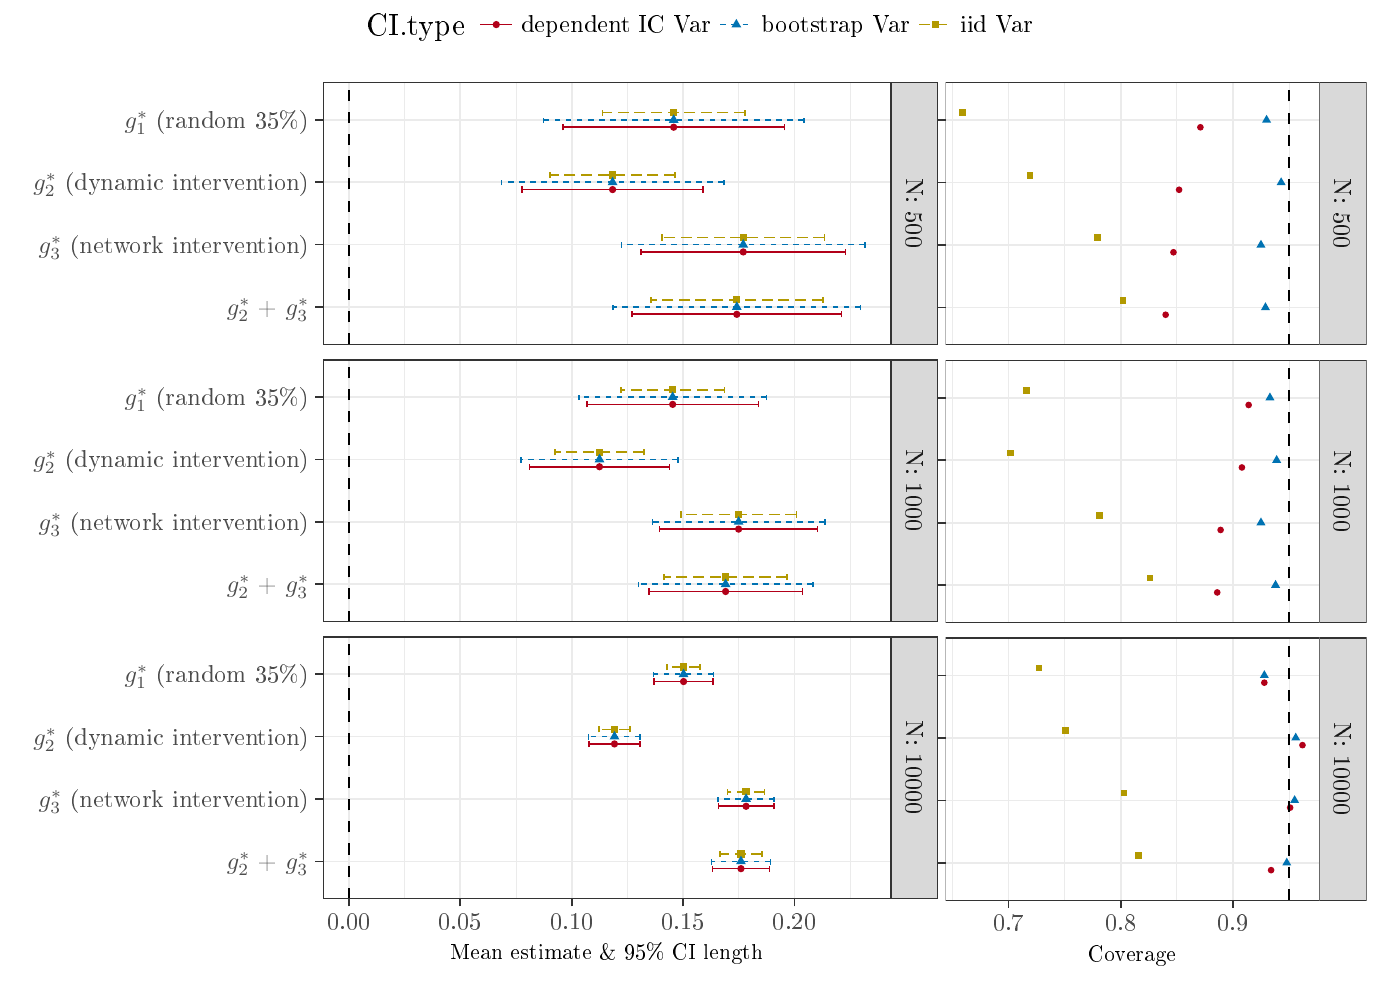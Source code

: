 % Created by tikzDevice version 0.10.1 on 2017-02-12 16:04:31
% !TEX encoding = UTF-8 Unicode
\documentclass[english]{article}
\nonstopmode

\usepackage{tikz}

\usepackage[active,tightpage,psfixbb]{preview}

\PreviewEnvironment{pgfpicture}

\setlength\PreviewBorder{0pt}

\newcommand{\SweaveOpts}[1]{}  % do not interfere with LaTeX
\newcommand{\SweaveInput}[1]{} % because they are not real TeX commands
\newcommand{\Sexpr}[1]{}       % will only be parsed by R

 % \documentclass[a4paper]{article}
\usepackage[T1]{fontenc}
\usepackage[latin9]{inputenc} % \usepackage[utf8]{inputenc}
\usepackage{geometry}
% \geometry{verbose,tmargin=2cm,bmargin=2cm,lmargin=3cm,rmargin=3cm}
\usepackage{amsthm, amsmath,amssymb} % ,amsfonts
\usepackage{setspace}
\usepackage{esint}
\usepackage[authoryear]{natbib}
\onehalfspacing

\makeatletter
\usepackage{authblk}
\usepackage[multiple]{footmisc}
\usepackage{pdflscape}
\usepackage{booktabs}

% \usepackage{jheppub}
%%\usepackage[round]{natbib}
\usepackage[colorlinks=true,urlcolor=blue]{hyperref}
\usepackage{graphicx}
\usepackage{pdflscape}
\usepackage{color}
\usepackage{float}

\definecolor{blue}{rgb}{.2,.2,.7}
\definecolor{red}{rgb}{.7,.2,.2}
\definecolor{green}{rgb}{0,.6,.3}
\definecolor{gray}{rgb}{0.45,0.45,0.45}
\newcommand{\btext}[1]{\textcolor{blue}{#1}}
\newcommand{\rtext}[1]{\textcolor{red}{#1}}
\newcommand{\gtext}[1]{\textcolor{green}{#1}}
\newcommand{\wtext}[1]{\textcolor{white}{#1}}
\newcommand{\old}[1]{\textcolor{gray}{#1}}
\definecolor{gray90}{RGB}{229,229,229}
\definecolor{gray77}{RGB}{196,196,196}
\definecolor{gray60}{RGB}{153,153,153}

\renewcommand{\thefootnote}{\alph{footnote}}
%%\newcommand{\acronym}[1]{\textsc{#1}}
%%\newcommand{\class}[1]{\mbox{\textsf{#1}}}
\newcommand{\code}[1]{\mbox{\texttt{#1}}}
\newcommand{\pkg}[1]{{\normalfont\fontseries{b}\selectfont #1}}
\newcommand{\proglang}[1]{\textsf{#1}}

\newcommand\XOR{\mathbin{\char`\^}}
\newcommand\independent{\protect\mathpalette{\protect\independenT}{\perp}}
\def\independenT#1#2{\mathrel{\rlap{$#1#2$}\mkern2mu{#1#2}}}

\theoremstyle{plain}
\newtheorem*{thm*}{\protect\theoremname}
\theoremstyle{plain}
\newtheorem*{lem*}{\protect\lemmaname}

\makeatother
\usepackage{babel}
\providecommand{\lemmaname}{Lemma}
\providecommand{\theoremname}{Theorem}


%\VignetteEngine{knitr::knitr}
%\VignetteIndexEntry{Introduction}



\begin{document}

\begin{tikzpicture}[x=1pt,y=1pt]
\definecolor{fillColor}{RGB}{255,255,255}
\path[use as bounding box,fill=fillColor,fill opacity=0.00] (0,0) rectangle (505.89,361.35);
\begin{scope}
\path[clip] (  0.00,  0.00) rectangle (505.89,361.35);
\definecolor{fillColor}{RGB}{255,255,255}

\path[fill=fillColor] (126.74,339.55) rectangle (379.15,365.38);
\end{scope}
\begin{scope}
\path[clip] (  0.00,  0.00) rectangle (505.89,361.35);
\definecolor{drawColor}{RGB}{0,0,0}

\node[text=drawColor,anchor=base west,inner sep=0pt, outer sep=0pt, scale=  1.10] at (132.43,348.68) {CI.type};
\end{scope}
\begin{scope}
\path[clip] (  0.00,  0.00) rectangle (505.89,361.35);
\definecolor{fillColor}{RGB}{255,255,255}

\path[fill=fillColor] (172.09,345.24) rectangle (186.54,359.69);
\end{scope}
\begin{scope}
\path[clip] (  0.00,  0.00) rectangle (505.89,361.35);
\definecolor{fillColor}{RGB}{178,0,25}

\path[fill=fillColor] (179.32,352.46) circle (  1.32);
\end{scope}
\begin{scope}
\path[clip] (  0.00,  0.00) rectangle (505.89,361.35);
\definecolor{drawColor}{RGB}{178,0,25}

\path[draw=drawColor,line width= 0.6pt,line join=round] (173.53,352.46) -- (185.10,352.46);
\end{scope}
\begin{scope}
\path[clip] (  0.00,  0.00) rectangle (505.89,361.35);
\definecolor{fillColor}{RGB}{255,255,255}

\path[fill=fillColor] (258.85,345.24) rectangle (273.31,359.69);
\end{scope}
\begin{scope}
\path[clip] (  0.00,  0.00) rectangle (505.89,361.35);
\definecolor{fillColor}{RGB}{0,114,178}

\path[fill=fillColor] (266.08,354.52) --
	(267.86,351.44) --
	(264.30,351.44) --
	cycle;
\end{scope}
\begin{scope}
\path[clip] (  0.00,  0.00) rectangle (505.89,361.35);
\definecolor{drawColor}{RGB}{0,114,178}

\path[draw=drawColor,line width= 0.6pt,dash pattern=on 2pt off 2pt ,line join=round] (260.30,352.46) -- (271.86,352.46);
\end{scope}
\begin{scope}
\path[clip] (  0.00,  0.00) rectangle (505.89,361.35);
\definecolor{fillColor}{RGB}{255,255,255}

\path[fill=fillColor] (330.78,345.24) rectangle (345.24,359.69);
\end{scope}
\begin{scope}
\path[clip] (  0.00,  0.00) rectangle (505.89,361.35);
\definecolor{fillColor}{RGB}{178,153,0}

\path[fill=fillColor] (336.69,351.14) --
	(339.33,351.14) --
	(339.33,353.78) --
	(336.69,353.78) --
	cycle;
\end{scope}
\begin{scope}
\path[clip] (  0.00,  0.00) rectangle (505.89,361.35);
\definecolor{drawColor}{RGB}{178,153,0}

\path[draw=drawColor,line width= 0.6pt,dash pattern=on 4pt off 2pt ,line join=round] (332.23,352.46) -- (343.79,352.46);
\end{scope}
\begin{scope}
\path[clip] (  0.00,  0.00) rectangle (505.89,361.35);
\definecolor{drawColor}{RGB}{0,0,0}

\node[text=drawColor,anchor=base west,inner sep=0pt, outer sep=0pt, scale=  0.88] at (188.35,349.43) {dependent IC Var};
\end{scope}
\begin{scope}
\path[clip] (  0.00,  0.00) rectangle (505.89,361.35);
\definecolor{drawColor}{RGB}{0,0,0}

\node[text=drawColor,anchor=base west,inner sep=0pt, outer sep=0pt, scale=  0.88] at (275.11,349.43) {bootstrap Var};
\end{scope}
\begin{scope}
\path[clip] (  0.00,  0.00) rectangle (505.89,361.35);
\definecolor{drawColor}{RGB}{0,0,0}

\node[text=drawColor,anchor=base west,inner sep=0pt, outer sep=0pt, scale=  0.88] at (347.04,349.43) {iid Var};
\end{scope}
\begin{scope}
\path[clip] (  0.00,  0.00) rectangle (338.95,343.58);
\definecolor{drawColor}{RGB}{255,255,255}
\definecolor{fillColor}{RGB}{255,255,255}

\path[draw=drawColor,line width= 0.6pt,line join=round,line cap=round,fill=fillColor] (  0.00,  0.00) rectangle (338.95,343.58);
\end{scope}
\begin{scope}
\path[clip] (116.73,236.88) rectangle (321.89,331.53);
\definecolor{fillColor}{RGB}{255,255,255}

\path[fill=fillColor] (116.73,236.88) rectangle (321.89,331.53);
\definecolor{drawColor}{gray}{0.92}

\path[draw=drawColor,line width= 0.3pt,line join=round] (146.19,236.88) --
	(146.19,331.53);

\path[draw=drawColor,line width= 0.3pt,line join=round] (186.46,236.88) --
	(186.46,331.53);

\path[draw=drawColor,line width= 0.3pt,line join=round] (226.73,236.88) --
	(226.73,331.53);

\path[draw=drawColor,line width= 0.3pt,line join=round] (267.00,236.88) --
	(267.00,331.53);

\path[draw=drawColor,line width= 0.3pt,line join=round] (307.27,236.88) --
	(307.27,331.53);

\path[draw=drawColor,line width= 0.6pt,line join=round] (116.73,250.40) --
	(321.89,250.40);

\path[draw=drawColor,line width= 0.6pt,line join=round] (116.73,272.94) --
	(321.89,272.94);

\path[draw=drawColor,line width= 0.6pt,line join=round] (116.73,295.47) --
	(321.89,295.47);

\path[draw=drawColor,line width= 0.6pt,line join=round] (116.73,318.01) --
	(321.89,318.01);

\path[draw=drawColor,line width= 0.6pt,line join=round] (126.06,236.88) --
	(126.06,331.53);

\path[draw=drawColor,line width= 0.6pt,line join=round] (166.33,236.88) --
	(166.33,331.53);

\path[draw=drawColor,line width= 0.6pt,line join=round] (206.60,236.88) --
	(206.60,331.53);

\path[draw=drawColor,line width= 0.6pt,line join=round] (246.87,236.88) --
	(246.87,331.53);

\path[draw=drawColor,line width= 0.6pt,line join=round] (287.14,236.88) --
	(287.14,331.53);
\definecolor{fillColor}{RGB}{178,153,0}

\path[fill=fillColor] (264.92,251.71) --
	(267.56,251.71) --
	(267.56,254.35) --
	(264.92,254.35) --
	cycle;
\definecolor{fillColor}{RGB}{0,114,178}

\path[fill=fillColor] (266.24,252.45) --
	(268.01,249.37) --
	(264.46,249.37) --
	cycle;
\definecolor{fillColor}{RGB}{178,0,25}

\path[fill=fillColor] (266.24,247.77) circle (  1.32);
\definecolor{fillColor}{RGB}{178,153,0}

\path[fill=fillColor] (267.25,274.25) --
	(269.88,274.25) --
	(269.88,276.89) --
	(267.25,276.89) --
	cycle;
\definecolor{fillColor}{RGB}{0,114,178}

\path[fill=fillColor] (268.57,274.99) --
	(270.34,271.91) --
	(266.79,271.91) --
	cycle;
\definecolor{fillColor}{RGB}{178,0,25}

\path[fill=fillColor] (268.57,270.31) circle (  1.32);
\definecolor{fillColor}{RGB}{178,153,0}

\path[fill=fillColor] (220.05,296.78) --
	(222.68,296.78) --
	(222.68,299.42) --
	(220.05,299.42) --
	cycle;
\definecolor{fillColor}{RGB}{0,114,178}

\path[fill=fillColor] (221.36,297.53) --
	(223.14,294.45) --
	(219.59,294.45) --
	cycle;
\definecolor{fillColor}{RGB}{178,0,25}

\path[fill=fillColor] (221.36,292.84) circle (  1.32);
\definecolor{fillColor}{RGB}{178,153,0}

\path[fill=fillColor] (242.11,319.32) --
	(244.75,319.32) --
	(244.75,321.96) --
	(242.11,321.96) --
	cycle;
\definecolor{fillColor}{RGB}{0,114,178}

\path[fill=fillColor] (243.43,320.06) --
	(245.21,316.99) --
	(241.65,316.99) --
	cycle;
\definecolor{fillColor}{RGB}{178,0,25}

\path[fill=fillColor] (243.43,315.38) circle (  1.32);
\definecolor{drawColor}{RGB}{178,153,0}

\path[draw=drawColor,line width= 0.6pt,dash pattern=on 4pt off 2pt ,line join=round] (297.28,251.90) --
	(297.28,254.16);

\path[draw=drawColor,line width= 0.6pt,dash pattern=on 4pt off 2pt ,line join=round] (297.28,253.03) --
	(235.19,253.03);

\path[draw=drawColor,line width= 0.6pt,dash pattern=on 4pt off 2pt ,line join=round] (235.19,251.90) --
	(235.19,254.16);
\definecolor{drawColor}{RGB}{0,114,178}

\path[draw=drawColor,line width= 0.6pt,dash pattern=on 2pt off 2pt ,line join=round] (310.91,249.27) --
	(310.91,251.53);

\path[draw=drawColor,line width= 0.6pt,dash pattern=on 2pt off 2pt ,line join=round] (310.91,250.40) --
	(221.57,250.40);

\path[draw=drawColor,line width= 0.6pt,dash pattern=on 2pt off 2pt ,line join=round] (221.57,249.27) --
	(221.57,251.53);
\definecolor{drawColor}{RGB}{178,0,25}

\path[draw=drawColor,line width= 0.6pt,line join=round] (304.10,246.64) --
	(304.10,248.90);

\path[draw=drawColor,line width= 0.6pt,line join=round] (304.10,247.77) --
	(228.37,247.77);

\path[draw=drawColor,line width= 0.6pt,line join=round] (228.37,246.64) --
	(228.37,248.90);
\definecolor{drawColor}{RGB}{178,153,0}

\path[draw=drawColor,line width= 0.6pt,dash pattern=on 4pt off 2pt ,line join=round] (297.92,274.44) --
	(297.92,276.69);

\path[draw=drawColor,line width= 0.6pt,dash pattern=on 4pt off 2pt ,line join=round] (297.92,275.57) --
	(239.21,275.57);

\path[draw=drawColor,line width= 0.6pt,dash pattern=on 4pt off 2pt ,line join=round] (239.21,274.44) --
	(239.21,276.69);
\definecolor{drawColor}{RGB}{0,114,178}

\path[draw=drawColor,line width= 0.6pt,dash pattern=on 2pt off 2pt ,line join=round] (312.56,271.81) --
	(312.56,274.06);

\path[draw=drawColor,line width= 0.6pt,dash pattern=on 2pt off 2pt ,line join=round] (312.56,272.94) --
	(224.57,272.94);

\path[draw=drawColor,line width= 0.6pt,dash pattern=on 2pt off 2pt ,line join=round] (224.57,271.81) --
	(224.57,274.06);
\definecolor{drawColor}{RGB}{178,0,25}

\path[draw=drawColor,line width= 0.6pt,line join=round] (305.51,269.18) --
	(305.51,271.43);

\path[draw=drawColor,line width= 0.6pt,line join=round] (305.51,270.31) --
	(231.62,270.31);

\path[draw=drawColor,line width= 0.6pt,line join=round] (231.62,269.18) --
	(231.62,271.43);
\definecolor{drawColor}{RGB}{178,153,0}

\path[draw=drawColor,line width= 0.6pt,dash pattern=on 4pt off 2pt ,line join=round] (243.91,296.98) --
	(243.91,299.23);

\path[draw=drawColor,line width= 0.6pt,dash pattern=on 4pt off 2pt ,line join=round] (243.91,298.10) --
	(198.82,298.10);

\path[draw=drawColor,line width= 0.6pt,dash pattern=on 4pt off 2pt ,line join=round] (198.82,296.98) --
	(198.82,299.23);
\definecolor{drawColor}{RGB}{0,114,178}

\path[draw=drawColor,line width= 0.6pt,dash pattern=on 2pt off 2pt ,line join=round] (261.56,294.35) --
	(261.56,296.60);

\path[draw=drawColor,line width= 0.6pt,dash pattern=on 2pt off 2pt ,line join=round] (261.56,295.47) --
	(181.17,295.47);

\path[draw=drawColor,line width= 0.6pt,dash pattern=on 2pt off 2pt ,line join=round] (181.17,294.35) --
	(181.17,296.60);
\definecolor{drawColor}{RGB}{178,0,25}

\path[draw=drawColor,line width= 0.6pt,line join=round] (254.00,291.72) --
	(254.00,293.97);

\path[draw=drawColor,line width= 0.6pt,line join=round] (254.00,292.84) --
	(188.73,292.84);

\path[draw=drawColor,line width= 0.6pt,line join=round] (188.73,291.72) --
	(188.73,293.97);
\definecolor{drawColor}{RGB}{178,153,0}

\path[draw=drawColor,line width= 0.6pt,dash pattern=on 4pt off 2pt ,line join=round] (269.21,319.51) --
	(269.21,321.77);

\path[draw=drawColor,line width= 0.6pt,dash pattern=on 4pt off 2pt ,line join=round] (269.21,320.64) --
	(217.65,320.64);

\path[draw=drawColor,line width= 0.6pt,dash pattern=on 4pt off 2pt ,line join=round] (217.65,319.51) --
	(217.65,321.77);
\definecolor{drawColor}{RGB}{0,114,178}

\path[draw=drawColor,line width= 0.6pt,dash pattern=on 2pt off 2pt ,line join=round] (290.46,316.88) --
	(290.46,319.14);

\path[draw=drawColor,line width= 0.6pt,dash pattern=on 2pt off 2pt ,line join=round] (290.46,318.01) --
	(196.40,318.01);

\path[draw=drawColor,line width= 0.6pt,dash pattern=on 2pt off 2pt ,line join=round] (196.40,316.88) --
	(196.40,319.14);
\definecolor{drawColor}{RGB}{178,0,25}

\path[draw=drawColor,line width= 0.6pt,line join=round] (283.51,314.26) --
	(283.51,316.51);

\path[draw=drawColor,line width= 0.6pt,line join=round] (283.51,315.38) --
	(203.35,315.38);

\path[draw=drawColor,line width= 0.6pt,line join=round] (203.35,314.26) --
	(203.35,316.51);
\definecolor{drawColor}{RGB}{0,0,0}

\path[draw=drawColor,line width= 0.6pt,dash pattern=on 4pt off 4pt ,line join=round] (126.06,236.88) -- (126.06,331.53);
\definecolor{drawColor}{gray}{0.20}

\path[draw=drawColor,line width= 0.6pt,line join=round,line cap=round] (116.73,236.88) rectangle (321.89,331.53);
\end{scope}
\begin{scope}
\path[clip] (116.73,136.72) rectangle (321.89,231.38);
\definecolor{fillColor}{RGB}{255,255,255}

\path[fill=fillColor] (116.73,136.72) rectangle (321.89,231.38);
\definecolor{drawColor}{gray}{0.92}

\path[draw=drawColor,line width= 0.3pt,line join=round] (146.19,136.72) --
	(146.19,231.38);

\path[draw=drawColor,line width= 0.3pt,line join=round] (186.46,136.72) --
	(186.46,231.38);

\path[draw=drawColor,line width= 0.3pt,line join=round] (226.73,136.72) --
	(226.73,231.38);

\path[draw=drawColor,line width= 0.3pt,line join=round] (267.00,136.72) --
	(267.00,231.38);

\path[draw=drawColor,line width= 0.3pt,line join=round] (307.27,136.72) --
	(307.27,231.38);

\path[draw=drawColor,line width= 0.6pt,line join=round] (116.73,150.24) --
	(321.89,150.24);

\path[draw=drawColor,line width= 0.6pt,line join=round] (116.73,172.78) --
	(321.89,172.78);

\path[draw=drawColor,line width= 0.6pt,line join=round] (116.73,195.32) --
	(321.89,195.32);

\path[draw=drawColor,line width= 0.6pt,line join=round] (116.73,217.86) --
	(321.89,217.86);

\path[draw=drawColor,line width= 0.6pt,line join=round] (126.06,136.72) --
	(126.06,231.38);

\path[draw=drawColor,line width= 0.6pt,line join=round] (166.33,136.72) --
	(166.33,231.38);

\path[draw=drawColor,line width= 0.6pt,line join=round] (206.60,136.72) --
	(206.60,231.38);

\path[draw=drawColor,line width= 0.6pt,line join=round] (246.87,136.72) --
	(246.87,231.38);

\path[draw=drawColor,line width= 0.6pt,line join=round] (287.14,136.72) --
	(287.14,231.38);
\definecolor{fillColor}{RGB}{178,153,0}

\path[fill=fillColor] (260.88,151.55) --
	(263.51,151.55) --
	(263.51,154.19) --
	(260.88,154.19) --
	cycle;
\definecolor{fillColor}{RGB}{0,114,178}

\path[fill=fillColor] (262.19,152.30) --
	(263.97,149.22) --
	(260.42,149.22) --
	cycle;
\definecolor{fillColor}{RGB}{178,0,25}

\path[fill=fillColor] (262.19,147.61) circle (  1.32);
\definecolor{fillColor}{RGB}{178,153,0}

\path[fill=fillColor] (265.57,174.09) --
	(268.21,174.09) --
	(268.21,176.73) --
	(265.57,176.73) --
	cycle;
\definecolor{fillColor}{RGB}{0,114,178}

\path[fill=fillColor] (266.89,174.83) --
	(268.67,171.75) --
	(265.11,171.75) --
	cycle;
\definecolor{fillColor}{RGB}{178,0,25}

\path[fill=fillColor] (266.89,170.15) circle (  1.32);
\definecolor{fillColor}{RGB}{178,153,0}

\path[fill=fillColor] (215.30,196.63) --
	(217.94,196.63) --
	(217.94,199.27) --
	(215.30,199.27) --
	cycle;
\definecolor{fillColor}{RGB}{0,114,178}

\path[fill=fillColor] (216.62,197.37) --
	(218.40,194.29) --
	(214.85,194.29) --
	cycle;
\definecolor{fillColor}{RGB}{178,0,25}

\path[fill=fillColor] (216.62,192.69) circle (  1.32);
\definecolor{fillColor}{RGB}{178,153,0}

\path[fill=fillColor] (241.74,219.16) --
	(244.38,219.16) --
	(244.38,221.80) --
	(241.74,221.80) --
	cycle;
\definecolor{fillColor}{RGB}{0,114,178}

\path[fill=fillColor] (243.06,219.91) --
	(244.84,216.83) --
	(241.28,216.83) --
	cycle;
\definecolor{fillColor}{RGB}{178,0,25}

\path[fill=fillColor] (243.06,215.23) circle (  1.32);
\definecolor{drawColor}{RGB}{178,153,0}

\path[draw=drawColor,line width= 0.6pt,dash pattern=on 4pt off 2pt ,line join=round] (284.42,151.75) --
	(284.42,154.00);

\path[draw=drawColor,line width= 0.6pt,dash pattern=on 4pt off 2pt ,line join=round] (284.42,152.87) --
	(239.97,152.87);

\path[draw=drawColor,line width= 0.6pt,dash pattern=on 4pt off 2pt ,line join=round] (239.97,151.75) --
	(239.97,154.00);
\definecolor{drawColor}{RGB}{0,114,178}

\path[draw=drawColor,line width= 0.6pt,dash pattern=on 2pt off 2pt ,line join=round] (293.73,149.12) --
	(293.73,151.37);

\path[draw=drawColor,line width= 0.6pt,dash pattern=on 2pt off 2pt ,line join=round] (293.73,150.24) --
	(230.66,150.24);

\path[draw=drawColor,line width= 0.6pt,dash pattern=on 2pt off 2pt ,line join=round] (230.66,149.12) --
	(230.66,151.37);
\definecolor{drawColor}{RGB}{178,0,25}

\path[draw=drawColor,line width= 0.6pt,line join=round] (289.92,146.49) --
	(289.92,148.74);

\path[draw=drawColor,line width= 0.6pt,line join=round] (289.92,147.61) --
	(234.46,147.61);

\path[draw=drawColor,line width= 0.6pt,line join=round] (234.46,146.49) --
	(234.46,148.74);
\definecolor{drawColor}{RGB}{178,153,0}

\path[draw=drawColor,line width= 0.6pt,dash pattern=on 4pt off 2pt ,line join=round] (287.79,174.28) --
	(287.79,176.54);

\path[draw=drawColor,line width= 0.6pt,dash pattern=on 4pt off 2pt ,line join=round] (287.79,175.41) --
	(245.99,175.41);

\path[draw=drawColor,line width= 0.6pt,dash pattern=on 4pt off 2pt ,line join=round] (245.99,174.28) --
	(245.99,176.54);
\definecolor{drawColor}{RGB}{0,114,178}

\path[draw=drawColor,line width= 0.6pt,dash pattern=on 2pt off 2pt ,line join=round] (298.04,171.65) --
	(298.04,173.91);

\path[draw=drawColor,line width= 0.6pt,dash pattern=on 2pt off 2pt ,line join=round] (298.04,172.78) --
	(235.74,172.78);

\path[draw=drawColor,line width= 0.6pt,dash pattern=on 2pt off 2pt ,line join=round] (235.74,171.65) --
	(235.74,173.91);
\definecolor{drawColor}{RGB}{178,0,25}

\path[draw=drawColor,line width= 0.6pt,line join=round] (295.44,169.02) --
	(295.44,171.28);

\path[draw=drawColor,line width= 0.6pt,line join=round] (295.44,170.15) --
	(238.34,170.15);

\path[draw=drawColor,line width= 0.6pt,line join=round] (238.34,169.02) --
	(238.34,171.28);
\definecolor{drawColor}{RGB}{178,153,0}

\path[draw=drawColor,line width= 0.6pt,dash pattern=on 4pt off 2pt ,line join=round] (232.59,196.82) --
	(232.59,199.07);

\path[draw=drawColor,line width= 0.6pt,dash pattern=on 4pt off 2pt ,line join=round] (232.59,197.95) --
	(200.66,197.95);

\path[draw=drawColor,line width= 0.6pt,dash pattern=on 4pt off 2pt ,line join=round] (200.66,196.82) --
	(200.66,199.07);
\definecolor{drawColor}{RGB}{0,114,178}

\path[draw=drawColor,line width= 0.6pt,dash pattern=on 2pt off 2pt ,line join=round] (244.91,194.19) --
	(244.91,196.44);

\path[draw=drawColor,line width= 0.6pt,dash pattern=on 2pt off 2pt ,line join=round] (244.91,195.32) --
	(188.34,195.32);

\path[draw=drawColor,line width= 0.6pt,dash pattern=on 2pt off 2pt ,line join=round] (188.34,194.19) --
	(188.34,196.44);
\definecolor{drawColor}{RGB}{178,0,25}

\path[draw=drawColor,line width= 0.6pt,line join=round] (241.94,191.56) --
	(241.94,193.82);

\path[draw=drawColor,line width= 0.6pt,line join=round] (241.94,192.69) --
	(191.31,192.69);

\path[draw=drawColor,line width= 0.6pt,line join=round] (191.31,191.56) --
	(191.31,193.82);
\definecolor{drawColor}{RGB}{178,153,0}

\path[draw=drawColor,line width= 0.6pt,dash pattern=on 4pt off 2pt ,line join=round] (261.84,219.36) --
	(261.84,221.61);

\path[draw=drawColor,line width= 0.6pt,dash pattern=on 4pt off 2pt ,line join=round] (261.84,220.48) --
	(224.28,220.48);

\path[draw=drawColor,line width= 0.6pt,dash pattern=on 4pt off 2pt ,line join=round] (224.28,219.36) --
	(224.28,221.61);
\definecolor{drawColor}{RGB}{0,114,178}

\path[draw=drawColor,line width= 0.6pt,dash pattern=on 2pt off 2pt ,line join=round] (276.92,216.73) --
	(276.92,218.98);

\path[draw=drawColor,line width= 0.6pt,dash pattern=on 2pt off 2pt ,line join=round] (276.92,217.86) --
	(209.20,217.86);

\path[draw=drawColor,line width= 0.6pt,dash pattern=on 2pt off 2pt ,line join=round] (209.20,216.73) --
	(209.20,218.98);
\definecolor{drawColor}{RGB}{178,0,25}

\path[draw=drawColor,line width= 0.6pt,line join=round] (274.05,214.10) --
	(274.05,216.35);

\path[draw=drawColor,line width= 0.6pt,line join=round] (274.05,215.23) --
	(212.07,215.23);

\path[draw=drawColor,line width= 0.6pt,line join=round] (212.07,214.10) --
	(212.07,216.35);
\definecolor{drawColor}{RGB}{0,0,0}

\path[draw=drawColor,line width= 0.6pt,dash pattern=on 4pt off 4pt ,line join=round] (126.06,136.72) -- (126.06,231.38);
\definecolor{drawColor}{gray}{0.20}

\path[draw=drawColor,line width= 0.6pt,line join=round,line cap=round] (116.73,136.72) rectangle (321.89,231.38);
\end{scope}
\begin{scope}
\path[clip] (116.73, 36.56) rectangle (321.89,131.22);
\definecolor{fillColor}{RGB}{255,255,255}

\path[fill=fillColor] (116.73, 36.56) rectangle (321.89,131.22);
\definecolor{drawColor}{gray}{0.92}

\path[draw=drawColor,line width= 0.3pt,line join=round] (146.19, 36.56) --
	(146.19,131.22);

\path[draw=drawColor,line width= 0.3pt,line join=round] (186.46, 36.56) --
	(186.46,131.22);

\path[draw=drawColor,line width= 0.3pt,line join=round] (226.73, 36.56) --
	(226.73,131.22);

\path[draw=drawColor,line width= 0.3pt,line join=round] (267.00, 36.56) --
	(267.00,131.22);

\path[draw=drawColor,line width= 0.3pt,line join=round] (307.27, 36.56) --
	(307.27,131.22);

\path[draw=drawColor,line width= 0.6pt,line join=round] (116.73, 50.09) --
	(321.89, 50.09);

\path[draw=drawColor,line width= 0.6pt,line join=round] (116.73, 72.62) --
	(321.89, 72.62);

\path[draw=drawColor,line width= 0.6pt,line join=round] (116.73, 95.16) --
	(321.89, 95.16);

\path[draw=drawColor,line width= 0.6pt,line join=round] (116.73,117.70) --
	(321.89,117.70);

\path[draw=drawColor,line width= 0.6pt,line join=round] (126.06, 36.56) --
	(126.06,131.22);

\path[draw=drawColor,line width= 0.6pt,line join=round] (166.33, 36.56) --
	(166.33,131.22);

\path[draw=drawColor,line width= 0.6pt,line join=round] (206.60, 36.56) --
	(206.60,131.22);

\path[draw=drawColor,line width= 0.6pt,line join=round] (246.87, 36.56) --
	(246.87,131.22);

\path[draw=drawColor,line width= 0.6pt,line join=round] (287.14, 36.56) --
	(287.14,131.22);
\definecolor{fillColor}{RGB}{178,153,0}

\path[fill=fillColor] (266.42, 51.40) --
	(269.06, 51.40) --
	(269.06, 54.04) --
	(266.42, 54.04) --
	cycle;
\definecolor{fillColor}{RGB}{0,114,178}

\path[fill=fillColor] (267.74, 52.14) --
	(269.52, 49.06) --
	(265.96, 49.06) --
	cycle;
\definecolor{fillColor}{RGB}{178,0,25}

\path[fill=fillColor] (267.74, 47.46) circle (  1.32);
\definecolor{fillColor}{RGB}{178,153,0}

\path[fill=fillColor] (268.27, 73.93) --
	(270.91, 73.93) --
	(270.91, 76.57) --
	(268.27, 76.57) --
	cycle;
\definecolor{fillColor}{RGB}{0,114,178}

\path[fill=fillColor] (269.59, 74.68) --
	(271.37, 71.60) --
	(267.81, 71.60) --
	cycle;
\definecolor{fillColor}{RGB}{178,0,25}

\path[fill=fillColor] (269.59, 70.00) circle (  1.32);
\definecolor{fillColor}{RGB}{178,153,0}

\path[fill=fillColor] (220.72, 96.47) --
	(223.36, 96.47) --
	(223.36, 99.11) --
	(220.72, 99.11) --
	cycle;
\definecolor{fillColor}{RGB}{0,114,178}

\path[fill=fillColor] (222.04, 97.21) --
	(223.82, 94.14) --
	(220.27, 94.14) --
	cycle;
\definecolor{fillColor}{RGB}{178,0,25}

\path[fill=fillColor] (222.04, 92.53) circle (  1.32);
\definecolor{fillColor}{RGB}{178,153,0}

\path[fill=fillColor] (245.68,119.01) --
	(248.32,119.01) --
	(248.32,121.65) --
	(245.68,121.65) --
	cycle;
\definecolor{fillColor}{RGB}{0,114,178}

\path[fill=fillColor] (247.00,119.75) --
	(248.78,116.67) --
	(245.22,116.67) --
	cycle;
\definecolor{fillColor}{RGB}{178,0,25}

\path[fill=fillColor] (247.00,115.07) circle (  1.32);
\definecolor{drawColor}{RGB}{178,153,0}

\path[draw=drawColor,line width= 0.6pt,dash pattern=on 4pt off 2pt ,line join=round] (275.42, 51.59) --
	(275.42, 53.84);

\path[draw=drawColor,line width= 0.6pt,dash pattern=on 4pt off 2pt ,line join=round] (275.42, 52.72) --
	(260.06, 52.72);

\path[draw=drawColor,line width= 0.6pt,dash pattern=on 4pt off 2pt ,line join=round] (260.06, 51.59) --
	(260.06, 53.84);
\definecolor{drawColor}{RGB}{0,114,178}

\path[draw=drawColor,line width= 0.6pt,dash pattern=on 2pt off 2pt ,line join=round] (278.42, 48.96) --
	(278.42, 51.21);

\path[draw=drawColor,line width= 0.6pt,dash pattern=on 2pt off 2pt ,line join=round] (278.42, 50.09) --
	(257.06, 50.09);

\path[draw=drawColor,line width= 0.6pt,dash pattern=on 2pt off 2pt ,line join=round] (257.06, 48.96) --
	(257.06, 51.21);
\definecolor{drawColor}{RGB}{178,0,25}

\path[draw=drawColor,line width= 0.6pt,line join=round] (278.02, 46.33) --
	(278.02, 48.58);

\path[draw=drawColor,line width= 0.6pt,line join=round] (278.02, 47.46) --
	(257.45, 47.46);

\path[draw=drawColor,line width= 0.6pt,line join=round] (257.45, 46.33) --
	(257.45, 48.58);
\definecolor{drawColor}{RGB}{178,153,0}

\path[draw=drawColor,line width= 0.6pt,dash pattern=on 4pt off 2pt ,line join=round] (276.28, 74.13) --
	(276.28, 76.38);

\path[draw=drawColor,line width= 0.6pt,dash pattern=on 4pt off 2pt ,line join=round] (276.28, 75.25) --
	(262.91, 75.25);

\path[draw=drawColor,line width= 0.6pt,dash pattern=on 4pt off 2pt ,line join=round] (262.91, 74.13) --
	(262.91, 76.38);
\definecolor{drawColor}{RGB}{0,114,178}

\path[draw=drawColor,line width= 0.6pt,dash pattern=on 2pt off 2pt ,line join=round] (279.70, 71.50) --
	(279.70, 73.75);

\path[draw=drawColor,line width= 0.6pt,dash pattern=on 2pt off 2pt ,line join=round] (279.70, 72.62) --
	(259.48, 72.62);

\path[draw=drawColor,line width= 0.6pt,dash pattern=on 2pt off 2pt ,line join=round] (259.48, 71.50) --
	(259.48, 73.75);
\definecolor{drawColor}{RGB}{178,0,25}

\path[draw=drawColor,line width= 0.6pt,line join=round] (279.60, 68.87) --
	(279.60, 71.12);

\path[draw=drawColor,line width= 0.6pt,line join=round] (279.60, 70.00) --
	(259.58, 70.00);

\path[draw=drawColor,line width= 0.6pt,line join=round] (259.58, 68.87) --
	(259.58, 71.12);
\definecolor{drawColor}{RGB}{178,153,0}

\path[draw=drawColor,line width= 0.6pt,dash pattern=on 4pt off 2pt ,line join=round] (227.56, 96.66) --
	(227.56, 98.92);

\path[draw=drawColor,line width= 0.6pt,dash pattern=on 4pt off 2pt ,line join=round] (227.56, 97.79) --
	(216.53, 97.79);

\path[draw=drawColor,line width= 0.6pt,dash pattern=on 4pt off 2pt ,line join=round] (216.53, 96.66) --
	(216.53, 98.92);
\definecolor{drawColor}{RGB}{0,114,178}

\path[draw=drawColor,line width= 0.6pt,dash pattern=on 2pt off 2pt ,line join=round] (231.38, 94.03) --
	(231.38, 96.29);

\path[draw=drawColor,line width= 0.6pt,dash pattern=on 2pt off 2pt ,line join=round] (231.38, 95.16) --
	(212.71, 95.16);

\path[draw=drawColor,line width= 0.6pt,dash pattern=on 2pt off 2pt ,line join=round] (212.71, 94.03) --
	(212.71, 96.29);
\definecolor{drawColor}{RGB}{178,0,25}

\path[draw=drawColor,line width= 0.6pt,line join=round] (231.20, 91.41) --
	(231.20, 93.66);

\path[draw=drawColor,line width= 0.6pt,line join=round] (231.20, 92.53) --
	(212.89, 92.53);

\path[draw=drawColor,line width= 0.6pt,line join=round] (212.89, 91.41) --
	(212.89, 93.66);
\definecolor{drawColor}{RGB}{178,153,0}

\path[draw=drawColor,line width= 0.6pt,dash pattern=on 4pt off 2pt ,line join=round] (252.93,119.20) --
	(252.93,121.46);

\path[draw=drawColor,line width= 0.6pt,dash pattern=on 4pt off 2pt ,line join=round] (252.93,120.33) --
	(241.07,120.33);

\path[draw=drawColor,line width= 0.6pt,dash pattern=on 4pt off 2pt ,line join=round] (241.07,119.20) --
	(241.07,121.46);
\definecolor{drawColor}{RGB}{0,114,178}

\path[draw=drawColor,line width= 0.6pt,dash pattern=on 2pt off 2pt ,line join=round] (257.81,116.57) --
	(257.81,118.83);

\path[draw=drawColor,line width= 0.6pt,dash pattern=on 2pt off 2pt ,line join=round] (257.81,117.70) --
	(236.18,117.70);

\path[draw=drawColor,line width= 0.6pt,dash pattern=on 2pt off 2pt ,line join=round] (236.18,116.57) --
	(236.18,118.83);
\definecolor{drawColor}{RGB}{178,0,25}

\path[draw=drawColor,line width= 0.6pt,line join=round] (257.70,113.94) --
	(257.70,116.20);

\path[draw=drawColor,line width= 0.6pt,line join=round] (257.70,115.07) --
	(236.29,115.07);

\path[draw=drawColor,line width= 0.6pt,line join=round] (236.29,113.94) --
	(236.29,116.20);
\definecolor{drawColor}{RGB}{0,0,0}

\path[draw=drawColor,line width= 0.6pt,dash pattern=on 4pt off 4pt ,line join=round] (126.06, 36.56) -- (126.06,131.22);
\definecolor{drawColor}{gray}{0.20}

\path[draw=drawColor,line width= 0.6pt,line join=round,line cap=round] (116.73, 36.56) rectangle (321.89,131.22);
\end{scope}
\begin{scope}
\path[clip] (321.89,236.88) rectangle (338.95,331.53);
\definecolor{drawColor}{gray}{0.20}
\definecolor{fillColor}{gray}{0.85}

\path[draw=drawColor,line width= 0.6pt,line join=round,line cap=round,fill=fillColor] (321.89,236.88) rectangle (338.95,331.53);
\definecolor{drawColor}{gray}{0.10}

\node[text=drawColor,rotate=-90.00,anchor=base,inner sep=0pt, outer sep=0pt, scale=  0.88] at (327.39,284.21) {N: 500};
\end{scope}
\begin{scope}
\path[clip] (321.89,136.72) rectangle (338.95,231.38);
\definecolor{drawColor}{gray}{0.20}
\definecolor{fillColor}{gray}{0.85}

\path[draw=drawColor,line width= 0.6pt,line join=round,line cap=round,fill=fillColor] (321.89,136.72) rectangle (338.95,231.38);
\definecolor{drawColor}{gray}{0.10}

\node[text=drawColor,rotate=-90.00,anchor=base,inner sep=0pt, outer sep=0pt, scale=  0.88] at (327.39,184.05) {N: 1000};
\end{scope}
\begin{scope}
\path[clip] (321.89, 36.56) rectangle (338.95,131.22);
\definecolor{drawColor}{gray}{0.20}
\definecolor{fillColor}{gray}{0.85}

\path[draw=drawColor,line width= 0.6pt,line join=round,line cap=round,fill=fillColor] (321.89, 36.56) rectangle (338.95,131.22);
\definecolor{drawColor}{gray}{0.10}

\node[text=drawColor,rotate=-90.00,anchor=base,inner sep=0pt, outer sep=0pt, scale=  0.88] at (327.39, 83.89) {N: 10000};
\end{scope}
\begin{scope}
\path[clip] (  0.00,  0.00) rectangle (505.89,361.35);
\definecolor{drawColor}{gray}{0.20}

\path[draw=drawColor,line width= 0.6pt,line join=round] (126.06, 33.81) --
	(126.06, 36.56);

\path[draw=drawColor,line width= 0.6pt,line join=round] (166.33, 33.81) --
	(166.33, 36.56);

\path[draw=drawColor,line width= 0.6pt,line join=round] (206.60, 33.81) --
	(206.60, 36.56);

\path[draw=drawColor,line width= 0.6pt,line join=round] (246.87, 33.81) --
	(246.87, 36.56);

\path[draw=drawColor,line width= 0.6pt,line join=round] (287.14, 33.81) --
	(287.14, 36.56);
\end{scope}
\begin{scope}
\path[clip] (  0.00,  0.00) rectangle (505.89,361.35);
\definecolor{drawColor}{gray}{0.30}

\node[text=drawColor,anchor=base,inner sep=0pt, outer sep=0pt, scale=  0.88] at (126.06, 25.55) {0.00};

\node[text=drawColor,anchor=base,inner sep=0pt, outer sep=0pt, scale=  0.88] at (166.33, 25.55) {0.05};

\node[text=drawColor,anchor=base,inner sep=0pt, outer sep=0pt, scale=  0.88] at (206.60, 25.55) {0.10};

\node[text=drawColor,anchor=base,inner sep=0pt, outer sep=0pt, scale=  0.88] at (246.87, 25.55) {0.15};

\node[text=drawColor,anchor=base,inner sep=0pt, outer sep=0pt, scale=  0.88] at (287.14, 25.55) {0.20};
\end{scope}
\begin{scope}
\path[clip] (  0.00,  0.00) rectangle (505.89,361.35);
\definecolor{drawColor}{gray}{0.30}

\node[text=drawColor,anchor=base east,inner sep=0pt, outer sep=0pt, scale=  0.88] at (111.78,247.37) {$g^*_2$ + $g^*_3$};

\node[text=drawColor,anchor=base east,inner sep=0pt, outer sep=0pt, scale=  0.88] at (111.78,269.91) {$g^*_3$ (network intervention)};

\node[text=drawColor,anchor=base east,inner sep=0pt, outer sep=0pt, scale=  0.88] at (111.78,292.44) {$g^*_2$ (dynamic intervention)};

\node[text=drawColor,anchor=base east,inner sep=0pt, outer sep=0pt, scale=  0.88] at (111.78,314.98) {$g^*_1$ (random 35\%)};
\end{scope}
\begin{scope}
\path[clip] (  0.00,  0.00) rectangle (505.89,361.35);
\definecolor{drawColor}{gray}{0.20}

\path[draw=drawColor,line width= 0.6pt,line join=round] (113.98,250.40) --
	(116.73,250.40);

\path[draw=drawColor,line width= 0.6pt,line join=round] (113.98,272.94) --
	(116.73,272.94);

\path[draw=drawColor,line width= 0.6pt,line join=round] (113.98,295.47) --
	(116.73,295.47);

\path[draw=drawColor,line width= 0.6pt,line join=round] (113.98,318.01) --
	(116.73,318.01);
\end{scope}
\begin{scope}
\path[clip] (  0.00,  0.00) rectangle (505.89,361.35);
\definecolor{drawColor}{gray}{0.30}

\node[text=drawColor,anchor=base east,inner sep=0pt, outer sep=0pt, scale=  0.88] at (111.78,147.21) {$g^*_2$ + $g^*_3$};

\node[text=drawColor,anchor=base east,inner sep=0pt, outer sep=0pt, scale=  0.88] at (111.78,169.75) {$g^*_3$ (network intervention)};

\node[text=drawColor,anchor=base east,inner sep=0pt, outer sep=0pt, scale=  0.88] at (111.78,192.29) {$g^*_2$ (dynamic intervention)};

\node[text=drawColor,anchor=base east,inner sep=0pt, outer sep=0pt, scale=  0.88] at (111.78,214.82) {$g^*_1$ (random 35\%)};
\end{scope}
\begin{scope}
\path[clip] (  0.00,  0.00) rectangle (505.89,361.35);
\definecolor{drawColor}{gray}{0.20}

\path[draw=drawColor,line width= 0.6pt,line join=round] (113.98,150.24) --
	(116.73,150.24);

\path[draw=drawColor,line width= 0.6pt,line join=round] (113.98,172.78) --
	(116.73,172.78);

\path[draw=drawColor,line width= 0.6pt,line join=round] (113.98,195.32) --
	(116.73,195.32);

\path[draw=drawColor,line width= 0.6pt,line join=round] (113.98,217.86) --
	(116.73,217.86);
\end{scope}
\begin{scope}
\path[clip] (  0.00,  0.00) rectangle (505.89,361.35);
\definecolor{drawColor}{gray}{0.30}

\node[text=drawColor,anchor=base east,inner sep=0pt, outer sep=0pt, scale=  0.88] at (111.78, 47.06) {$g^*_2$ + $g^*_3$};

\node[text=drawColor,anchor=base east,inner sep=0pt, outer sep=0pt, scale=  0.88] at (111.78, 69.59) {$g^*_3$ (network intervention)};

\node[text=drawColor,anchor=base east,inner sep=0pt, outer sep=0pt, scale=  0.88] at (111.78, 92.13) {$g^*_2$ (dynamic intervention)};

\node[text=drawColor,anchor=base east,inner sep=0pt, outer sep=0pt, scale=  0.88] at (111.78,114.67) {$g^*_1$ (random 35\%)};
\end{scope}
\begin{scope}
\path[clip] (  0.00,  0.00) rectangle (505.89,361.35);
\definecolor{drawColor}{gray}{0.20}

\path[draw=drawColor,line width= 0.6pt,line join=round] (113.98, 50.09) --
	(116.73, 50.09);

\path[draw=drawColor,line width= 0.6pt,line join=round] (113.98, 72.62) --
	(116.73, 72.62);

\path[draw=drawColor,line width= 0.6pt,line join=round] (113.98, 95.16) --
	(116.73, 95.16);

\path[draw=drawColor,line width= 0.6pt,line join=round] (113.98,117.70) --
	(116.73,117.70);
\end{scope}
\begin{scope}
\path[clip] (  0.00,  0.00) rectangle (505.89,361.35);
\definecolor{drawColor}{RGB}{0,0,0}

\node[text=drawColor,anchor=base,inner sep=0pt, outer sep=0pt, scale=  0.80] at (219.31, 14.54) {Mean estimate \& 95\% CI length};
\end{scope}
\begin{scope}
\path[clip] (338.95,  0.00) rectangle (505.89,343.58);
\definecolor{drawColor}{RGB}{255,255,255}
\definecolor{fillColor}{RGB}{255,255,255}

\path[draw=drawColor,line width= 0.6pt,line join=round,line cap=round,fill=fillColor] (338.95,  0.00) rectangle (505.89,343.58);
\end{scope}
\begin{scope}
\path[clip] (341.70,236.69) rectangle (476.78,331.53);
\definecolor{fillColor}{RGB}{255,255,255}

\path[fill=fillColor] (341.70,236.69) rectangle (476.78,331.53);
\definecolor{drawColor}{gray}{0.92}

\path[draw=drawColor,line width= 0.3pt,line join=round] (344.19,236.69) --
	(344.19,331.53);

\path[draw=drawColor,line width= 0.3pt,line join=round] (384.72,236.69) --
	(384.72,331.53);

\path[draw=drawColor,line width= 0.3pt,line join=round] (425.25,236.69) --
	(425.25,331.53);

\path[draw=drawColor,line width= 0.3pt,line join=round] (465.78,236.69) --
	(465.78,331.53);

\path[draw=drawColor,line width= 0.6pt,line join=round] (341.70,250.24) --
	(476.78,250.24);

\path[draw=drawColor,line width= 0.6pt,line join=round] (341.70,272.82) --
	(476.78,272.82);

\path[draw=drawColor,line width= 0.6pt,line join=round] (341.70,295.40) --
	(476.78,295.40);

\path[draw=drawColor,line width= 0.6pt,line join=round] (341.70,317.98) --
	(476.78,317.98);

\path[draw=drawColor,line width= 0.6pt,line join=round] (364.45,236.69) --
	(364.45,331.53);

\path[draw=drawColor,line width= 0.6pt,line join=round] (404.98,236.69) --
	(404.98,331.53);

\path[draw=drawColor,line width= 0.6pt,line join=round] (445.51,236.69) --
	(445.51,331.53);
\definecolor{fillColor}{RGB}{178,153,0}

\path[fill=fillColor] (404.58,251.66) --
	(407.01,251.66) --
	(407.01,254.09) --
	(404.58,254.09) --
	cycle;
\definecolor{fillColor}{RGB}{0,114,178}

\path[fill=fillColor] (457.27,252.13) --
	(458.90,249.30) --
	(455.64,249.30) --
	cycle;
\definecolor{fillColor}{RGB}{178,0,25}

\path[fill=fillColor] (421.20,247.61) circle (  1.21);
\definecolor{fillColor}{RGB}{178,153,0}

\path[fill=fillColor] (395.26,274.24) --
	(397.69,274.24) --
	(397.69,276.67) --
	(395.26,276.67) --
	cycle;
\definecolor{fillColor}{RGB}{0,114,178}

\path[fill=fillColor] (455.65,274.71) --
	(457.28,271.88) --
	(454.01,271.88) --
	cycle;
\definecolor{fillColor}{RGB}{178,0,25}

\path[fill=fillColor] (424.03,270.19) circle (  1.21);
\definecolor{fillColor}{RGB}{178,153,0}

\path[fill=fillColor] (370.94,296.83) --
	(373.37,296.83) --
	(373.37,299.25) --
	(370.94,299.25) --
	cycle;
\definecolor{fillColor}{RGB}{0,114,178}

\path[fill=fillColor] (462.94,297.29) --
	(464.58,294.46) --
	(461.31,294.46) --
	cycle;
\definecolor{fillColor}{RGB}{178,0,25}

\path[fill=fillColor] (426.06,292.77) circle (  1.21);
\definecolor{fillColor}{RGB}{178,153,0}

\path[fill=fillColor] (346.62,319.41) --
	(349.05,319.41) --
	(349.05,321.83) --
	(346.62,321.83) --
	cycle;
\definecolor{fillColor}{RGB}{0,114,178}

\path[fill=fillColor] (457.67,319.87) --
	(459.31,317.04) --
	(456.04,317.04) --
	cycle;
\definecolor{fillColor}{RGB}{178,0,25}

\path[fill=fillColor] (433.76,315.35) circle (  1.21);
\definecolor{drawColor}{RGB}{0,0,0}

\path[draw=drawColor,line width= 0.6pt,dash pattern=on 4pt off 4pt ,line join=round] (465.78,236.69) -- (465.78,331.53);
\definecolor{drawColor}{gray}{0.20}

\path[draw=drawColor,line width= 0.6pt,line join=round,line cap=round] (341.70,236.69) rectangle (476.78,331.53);
\end{scope}
\begin{scope}
\path[clip] (341.70,136.35) rectangle (476.78,231.19);
\definecolor{fillColor}{RGB}{255,255,255}

\path[fill=fillColor] (341.70,136.35) rectangle (476.78,231.19);
\definecolor{drawColor}{gray}{0.92}

\path[draw=drawColor,line width= 0.3pt,line join=round] (344.19,136.35) --
	(344.19,231.19);

\path[draw=drawColor,line width= 0.3pt,line join=round] (384.72,136.35) --
	(384.72,231.19);

\path[draw=drawColor,line width= 0.3pt,line join=round] (425.25,136.35) --
	(425.25,231.19);

\path[draw=drawColor,line width= 0.3pt,line join=round] (465.78,136.35) --
	(465.78,231.19);

\path[draw=drawColor,line width= 0.6pt,line join=round] (341.70,149.90) --
	(476.78,149.90);

\path[draw=drawColor,line width= 0.6pt,line join=round] (341.70,172.48) --
	(476.78,172.48);

\path[draw=drawColor,line width= 0.6pt,line join=round] (341.70,195.06) --
	(476.78,195.06);

\path[draw=drawColor,line width= 0.6pt,line join=round] (341.70,217.64) --
	(476.78,217.64);

\path[draw=drawColor,line width= 0.6pt,line join=round] (364.45,136.35) --
	(364.45,231.19);

\path[draw=drawColor,line width= 0.6pt,line join=round] (404.98,136.35) --
	(404.98,231.19);

\path[draw=drawColor,line width= 0.6pt,line join=round] (445.51,136.35) --
	(445.51,231.19);
\definecolor{fillColor}{RGB}{178,153,0}

\path[fill=fillColor] (414.31,151.32) --
	(416.73,151.32) --
	(416.73,153.75) --
	(414.31,153.75) --
	cycle;
\definecolor{fillColor}{RGB}{0,114,178}

\path[fill=fillColor] (460.92,151.79) --
	(462.55,148.96) --
	(459.28,148.96) --
	cycle;
\definecolor{fillColor}{RGB}{178,0,25}

\path[fill=fillColor] (439.84,147.27) circle (  1.21);
\definecolor{fillColor}{RGB}{178,153,0}

\path[fill=fillColor] (396.07,173.90) --
	(398.50,173.90) --
	(398.50,176.33) --
	(396.07,176.33) --
	cycle;
\definecolor{fillColor}{RGB}{0,114,178}

\path[fill=fillColor] (455.65,174.37) --
	(457.28,171.54) --
	(454.01,171.54) --
	cycle;
\definecolor{fillColor}{RGB}{178,0,25}

\path[fill=fillColor] (441.06,169.85) circle (  1.21);
\definecolor{fillColor}{RGB}{178,153,0}

\path[fill=fillColor] (364.05,196.48) --
	(366.48,196.48) --
	(366.48,198.91) --
	(364.05,198.91) --
	cycle;
\definecolor{fillColor}{RGB}{0,114,178}

\path[fill=fillColor] (461.32,196.95) --
	(462.95,194.12) --
	(459.69,194.12) --
	cycle;
\definecolor{fillColor}{RGB}{178,0,25}

\path[fill=fillColor] (448.76,192.43) circle (  1.21);
\definecolor{fillColor}{RGB}{178,153,0}

\path[fill=fillColor] (369.73,219.07) --
	(372.15,219.07) --
	(372.15,221.49) --
	(369.73,221.49) --
	cycle;
\definecolor{fillColor}{RGB}{0,114,178}

\path[fill=fillColor] (458.89,219.53) --
	(460.52,216.70) --
	(457.26,216.70) --
	cycle;
\definecolor{fillColor}{RGB}{178,0,25}

\path[fill=fillColor] (451.19,215.01) circle (  1.21);
\definecolor{drawColor}{RGB}{0,0,0}

\path[draw=drawColor,line width= 0.6pt,dash pattern=on 4pt off 4pt ,line join=round] (465.78,136.35) -- (465.78,231.19);
\definecolor{drawColor}{gray}{0.20}

\path[draw=drawColor,line width= 0.6pt,line join=round,line cap=round] (341.70,136.35) rectangle (476.78,231.19);
\end{scope}
\begin{scope}
\path[clip] (341.70, 36.01) rectangle (476.78,130.85);
\definecolor{fillColor}{RGB}{255,255,255}

\path[fill=fillColor] (341.70, 36.01) rectangle (476.78,130.85);
\definecolor{drawColor}{gray}{0.92}

\path[draw=drawColor,line width= 0.3pt,line join=round] (344.19, 36.01) --
	(344.19,130.85);

\path[draw=drawColor,line width= 0.3pt,line join=round] (384.72, 36.01) --
	(384.72,130.85);

\path[draw=drawColor,line width= 0.3pt,line join=round] (425.25, 36.01) --
	(425.25,130.85);

\path[draw=drawColor,line width= 0.3pt,line join=round] (465.78, 36.01) --
	(465.78,130.85);

\path[draw=drawColor,line width= 0.6pt,line join=round] (341.70, 49.56) --
	(476.78, 49.56);

\path[draw=drawColor,line width= 0.6pt,line join=round] (341.70, 72.14) --
	(476.78, 72.14);

\path[draw=drawColor,line width= 0.6pt,line join=round] (341.70, 94.72) --
	(476.78, 94.72);

\path[draw=drawColor,line width= 0.6pt,line join=round] (341.70,117.30) --
	(476.78,117.30);

\path[draw=drawColor,line width= 0.6pt,line join=round] (364.45, 36.01) --
	(364.45,130.85);

\path[draw=drawColor,line width= 0.6pt,line join=round] (404.98, 36.01) --
	(404.98,130.85);

\path[draw=drawColor,line width= 0.6pt,line join=round] (445.51, 36.01) --
	(445.51,130.85);
\definecolor{fillColor}{RGB}{178,153,0}

\path[fill=fillColor] (410.26, 50.98) --
	(412.68, 50.98) --
	(412.68, 53.41) --
	(410.26, 53.41) --
	cycle;
\definecolor{fillColor}{RGB}{0,114,178}

\path[fill=fillColor] (464.97, 51.44) --
	(466.60, 48.62) --
	(463.34, 48.62) --
	cycle;
\definecolor{fillColor}{RGB}{178,0,25}

\path[fill=fillColor] (459.30, 46.92) circle (  1.21);
\definecolor{fillColor}{RGB}{178,153,0}

\path[fill=fillColor] (404.99, 73.56) --
	(407.41, 73.56) --
	(407.41, 75.99) --
	(404.99, 75.99) --
	cycle;
\definecolor{fillColor}{RGB}{0,114,178}

\path[fill=fillColor] (467.81, 74.03) --
	(469.44, 71.20) --
	(466.17, 71.20) --
	cycle;
\definecolor{fillColor}{RGB}{178,0,25}

\path[fill=fillColor] (466.19, 69.51) circle (  1.21);
\definecolor{fillColor}{RGB}{178,153,0}

\path[fill=fillColor] (383.91, 96.14) --
	(386.34, 96.14) --
	(386.34, 98.57) --
	(383.91, 98.57) --
	cycle;
\definecolor{fillColor}{RGB}{0,114,178}

\path[fill=fillColor] (468.21, 96.61) --
	(469.84, 93.78) --
	(466.58, 93.78) --
	cycle;
\definecolor{fillColor}{RGB}{178,0,25}

\path[fill=fillColor] (470.64, 92.09) circle (  1.21);
\definecolor{fillColor}{RGB}{178,153,0}

\path[fill=fillColor] (374.18,118.72) --
	(376.61,118.72) --
	(376.61,121.15) --
	(374.18,121.15) --
	cycle;
\definecolor{fillColor}{RGB}{0,114,178}

\path[fill=fillColor] (456.86,119.19) --
	(458.50,116.36) --
	(455.23,116.36) --
	cycle;
\definecolor{fillColor}{RGB}{178,0,25}

\path[fill=fillColor] (456.86,114.67) circle (  1.21);
\definecolor{drawColor}{RGB}{0,0,0}

\path[draw=drawColor,line width= 0.6pt,dash pattern=on 4pt off 4pt ,line join=round] (465.78, 36.01) -- (465.78,130.85);
\definecolor{drawColor}{gray}{0.20}

\path[draw=drawColor,line width= 0.6pt,line join=round,line cap=round] (341.70, 36.01) rectangle (476.78,130.85);
\end{scope}
\begin{scope}
\path[clip] (476.78,236.69) rectangle (493.85,331.53);
\definecolor{drawColor}{gray}{0.20}
\definecolor{fillColor}{gray}{0.85}

\path[draw=drawColor,line width= 0.6pt,line join=round,line cap=round,fill=fillColor] (476.78,236.69) rectangle (493.85,331.53);
\definecolor{drawColor}{gray}{0.10}

\node[text=drawColor,rotate=-90.00,anchor=base,inner sep=0pt, outer sep=0pt, scale=  0.88] at (482.28,284.11) {N: 500};
\end{scope}
\begin{scope}
\path[clip] (476.78,136.35) rectangle (493.85,231.19);
\definecolor{drawColor}{gray}{0.20}
\definecolor{fillColor}{gray}{0.85}

\path[draw=drawColor,line width= 0.6pt,line join=round,line cap=round,fill=fillColor] (476.78,136.35) rectangle (493.85,231.19);
\definecolor{drawColor}{gray}{0.10}

\node[text=drawColor,rotate=-90.00,anchor=base,inner sep=0pt, outer sep=0pt, scale=  0.88] at (482.28,183.77) {N: 1000};
\end{scope}
\begin{scope}
\path[clip] (476.78, 36.01) rectangle (493.85,130.85);
\definecolor{drawColor}{gray}{0.20}
\definecolor{fillColor}{gray}{0.85}

\path[draw=drawColor,line width= 0.6pt,line join=round,line cap=round,fill=fillColor] (476.78, 36.01) rectangle (493.85,130.85);
\definecolor{drawColor}{gray}{0.10}

\node[text=drawColor,rotate=-90.00,anchor=base,inner sep=0pt, outer sep=0pt, scale=  0.88] at (482.28, 83.43) {N: 10000};
\end{scope}
\begin{scope}
\path[clip] (  0.00,  0.00) rectangle (505.89,361.35);
\definecolor{drawColor}{gray}{0.20}

\path[draw=drawColor,line width= 0.6pt,line join=round] (364.45, 33.26) --
	(364.45, 36.01);

\path[draw=drawColor,line width= 0.6pt,line join=round] (404.98, 33.26) --
	(404.98, 36.01);

\path[draw=drawColor,line width= 0.6pt,line join=round] (445.51, 33.26) --
	(445.51, 36.01);
\end{scope}
\begin{scope}
\path[clip] (  0.00,  0.00) rectangle (505.89,361.35);
\definecolor{drawColor}{gray}{0.30}

\node[text=drawColor,anchor=base,inner sep=0pt, outer sep=0pt, scale=  0.88] at (364.45, 25.00) {0.7};

\node[text=drawColor,anchor=base,inner sep=0pt, outer sep=0pt, scale=  0.88] at (404.98, 25.00) {0.8};

\node[text=drawColor,anchor=base,inner sep=0pt, outer sep=0pt, scale=  0.88] at (445.51, 25.00) {0.9};
\end{scope}
\begin{scope}
\path[clip] (  0.00,  0.00) rectangle (505.89,361.35);
\definecolor{drawColor}{gray}{0.20}

\path[draw=drawColor,line width= 0.6pt,line join=round] (338.95,250.24) --
	(341.70,250.24);

\path[draw=drawColor,line width= 0.6pt,line join=round] (338.95,272.82) --
	(341.70,272.82);

\path[draw=drawColor,line width= 0.6pt,line join=round] (338.95,295.40) --
	(341.70,295.40);

\path[draw=drawColor,line width= 0.6pt,line join=round] (338.95,317.98) --
	(341.70,317.98);
\end{scope}
\begin{scope}
\path[clip] (  0.00,  0.00) rectangle (505.89,361.35);
\definecolor{drawColor}{gray}{0.20}

\path[draw=drawColor,line width= 0.6pt,line join=round] (338.95,149.90) --
	(341.70,149.90);

\path[draw=drawColor,line width= 0.6pt,line join=round] (338.95,172.48) --
	(341.70,172.48);

\path[draw=drawColor,line width= 0.6pt,line join=round] (338.95,195.06) --
	(341.70,195.06);

\path[draw=drawColor,line width= 0.6pt,line join=round] (338.95,217.64) --
	(341.70,217.64);
\end{scope}
\begin{scope}
\path[clip] (  0.00,  0.00) rectangle (505.89,361.35);
\definecolor{drawColor}{gray}{0.20}

\path[draw=drawColor,line width= 0.6pt,line join=round] (338.95, 49.56) --
	(341.70, 49.56);

\path[draw=drawColor,line width= 0.6pt,line join=round] (338.95, 72.14) --
	(341.70, 72.14);

\path[draw=drawColor,line width= 0.6pt,line join=round] (338.95, 94.72) --
	(341.70, 94.72);

\path[draw=drawColor,line width= 0.6pt,line join=round] (338.95,117.30) --
	(341.70,117.30);
\end{scope}
\begin{scope}
\path[clip] (  0.00,  0.00) rectangle (505.89,361.35);
\definecolor{drawColor}{RGB}{0,0,0}

\node[text=drawColor,anchor=base,inner sep=0pt, outer sep=0pt, scale=  0.80] at (409.24, 13.99) {Coverage};
\end{scope}
\end{tikzpicture}

\end{document}
